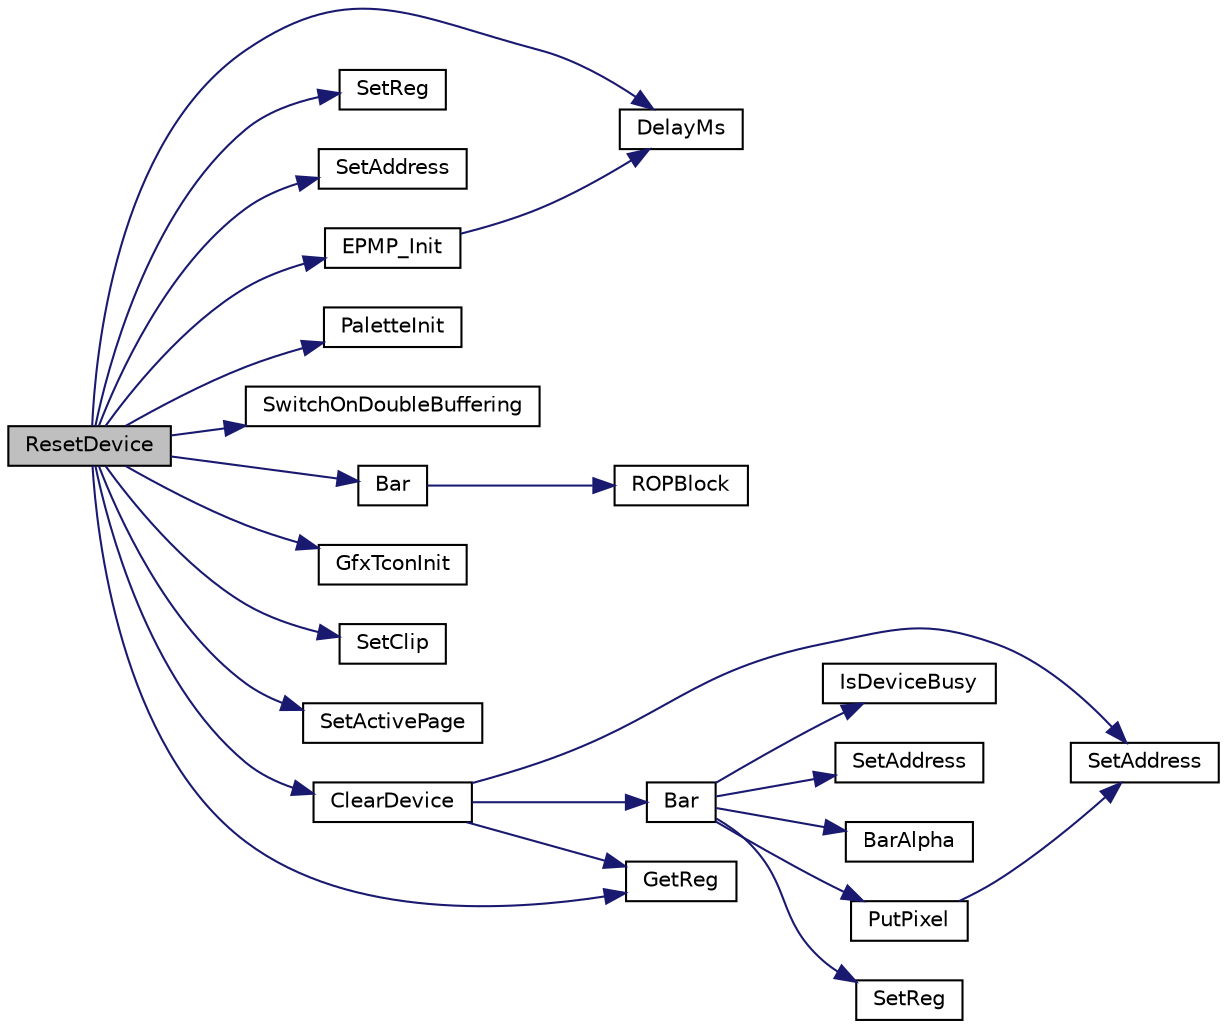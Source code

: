 digraph "ResetDevice"
{
  edge [fontname="Helvetica",fontsize="10",labelfontname="Helvetica",labelfontsize="10"];
  node [fontname="Helvetica",fontsize="10",shape=record];
  rankdir="LR";
  Node1 [label="ResetDevice",height=0.2,width=0.4,color="black", fillcolor="grey75", style="filled", fontcolor="black"];
  Node1 -> Node2 [color="midnightblue",fontsize="10",style="solid",fontname="Helvetica"];
  Node2 [label="DelayMs",height=0.2,width=0.4,color="black", fillcolor="white", style="filled",URL="$_time_delay_8c.html#ac0fb282a454001ee1813601dbb9f1bed"];
  Node1 -> Node3 [color="midnightblue",fontsize="10",style="solid",fontname="Helvetica"];
  Node3 [label="SetReg",height=0.2,width=0.4,color="black", fillcolor="white", style="filled",URL="$drv_t_f_t001_8c.html#a349f9778b4f39668cb7743d2f1d11571"];
  Node1 -> Node4 [color="midnightblue",fontsize="10",style="solid",fontname="Helvetica"];
  Node4 [label="SetAddress",height=0.2,width=0.4,color="black", fillcolor="white", style="filled",URL="$_h_i_t1270_8c.html#a4d5ae5111ae8940f60d4d66bc660a699"];
  Node1 -> Node5 [color="midnightblue",fontsize="10",style="solid",fontname="Helvetica"];
  Node5 [label="EPMP_Init",height=0.2,width=0.4,color="black", fillcolor="white", style="filled",URL="$mchp_gfx_drv_8c.html#a039996a4aec93b87a7c3ef75cc6789cd"];
  Node5 -> Node2 [color="midnightblue",fontsize="10",style="solid",fontname="Helvetica"];
  Node1 -> Node6 [color="midnightblue",fontsize="10",style="solid",fontname="Helvetica"];
  Node6 [label="PaletteInit",height=0.2,width=0.4,color="black", fillcolor="white", style="filled",URL="$mchp_gfx_drv_8c.html#a64b889b7401159bd67b55b407c0c1843"];
  Node1 -> Node7 [color="midnightblue",fontsize="10",style="solid",fontname="Helvetica"];
  Node7 [label="SwitchOnDoubleBuffering",height=0.2,width=0.4,color="black", fillcolor="white", style="filled",URL="$mchp_gfx_drv_8c.html#aa71c77c63ca0d089c6319ffb085a5c96"];
  Node1 -> Node8 [color="midnightblue",fontsize="10",style="solid",fontname="Helvetica"];
  Node8 [label="Bar",height=0.2,width=0.4,color="black", fillcolor="white", style="filled",URL="$mchp_gfx_drv_8c.html#a1127c70a0c39d3340abc25a4bd159c90"];
  Node8 -> Node9 [color="midnightblue",fontsize="10",style="solid",fontname="Helvetica"];
  Node9 [label="ROPBlock",height=0.2,width=0.4,color="black", fillcolor="white", style="filled",URL="$mchp_gfx_drv_8c.html#a0c6cf4c2bc9ef68c22b09f6ced12e887"];
  Node1 -> Node10 [color="midnightblue",fontsize="10",style="solid",fontname="Helvetica"];
  Node10 [label="GfxTconInit",height=0.2,width=0.4,color="black", fillcolor="white", style="filled",URL="$_t_c_o_n___h_x8238_8c.html#a55594178ce3956440d903de8c2c7d519"];
  Node1 -> Node11 [color="midnightblue",fontsize="10",style="solid",fontname="Helvetica"];
  Node11 [label="SetClip",height=0.2,width=0.4,color="black", fillcolor="white", style="filled",URL="$mchp_gfx_drv_8c.html#a0deff569455e2b978876f72085a6f467"];
  Node1 -> Node12 [color="midnightblue",fontsize="10",style="solid",fontname="Helvetica"];
  Node12 [label="SetActivePage",height=0.2,width=0.4,color="black", fillcolor="white", style="filled",URL="$mchp_gfx_l_c_c_8c.html#a9f5d38445eabc479104a965d95d8138e"];
  Node1 -> Node13 [color="midnightblue",fontsize="10",style="solid",fontname="Helvetica"];
  Node13 [label="ClearDevice",height=0.2,width=0.4,color="black", fillcolor="white", style="filled",URL="$_s_s_d1926_8c.html#ad3bd4e6feedcc976607bec82ac8368c2"];
  Node13 -> Node14 [color="midnightblue",fontsize="10",style="solid",fontname="Helvetica"];
  Node14 [label="SetAddress",height=0.2,width=0.4,color="black", fillcolor="white", style="filled",URL="$_s_s_d1926_8c.html#a4d5ae5111ae8940f60d4d66bc660a699"];
  Node13 -> Node15 [color="midnightblue",fontsize="10",style="solid",fontname="Helvetica"];
  Node15 [label="GetReg",height=0.2,width=0.4,color="black", fillcolor="white", style="filled",URL="$_s_s_d1926_8c.html#a1a899fc9cc82323f904a6adb092bdaf2"];
  Node13 -> Node16 [color="midnightblue",fontsize="10",style="solid",fontname="Helvetica"];
  Node16 [label="Bar",height=0.2,width=0.4,color="black", fillcolor="white", style="filled",URL="$_s_s_d1926_8c.html#a1127c70a0c39d3340abc25a4bd159c90"];
  Node16 -> Node17 [color="midnightblue",fontsize="10",style="solid",fontname="Helvetica"];
  Node17 [label="IsDeviceBusy",height=0.2,width=0.4,color="black", fillcolor="white", style="filled",URL="$drv_t_f_t001_8c.html#a0ff44afc8539dc2bfe7acc1fce987b5a"];
  Node16 -> Node18 [color="midnightblue",fontsize="10",style="solid",fontname="Helvetica"];
  Node18 [label="SetAddress",height=0.2,width=0.4,color="black", fillcolor="white", style="filled",URL="$drv_t_f_t002_8c.html#a9281d5cad6aa52650d4eba766210719d"];
  Node16 -> Node19 [color="midnightblue",fontsize="10",style="solid",fontname="Helvetica"];
  Node19 [label="BarAlpha",height=0.2,width=0.4,color="black", fillcolor="white", style="filled",URL="$_primitive_8h.html#af70ba3d32f4e979bd135ee8b9db5695d"];
  Node16 -> Node20 [color="midnightblue",fontsize="10",style="solid",fontname="Helvetica"];
  Node20 [label="PutPixel",height=0.2,width=0.4,color="black", fillcolor="white", style="filled",URL="$_s_s_d1926_8c.html#a6cfa4c1d70b95212032ceea31f84406b"];
  Node20 -> Node14 [color="midnightblue",fontsize="10",style="solid",fontname="Helvetica"];
  Node16 -> Node21 [color="midnightblue",fontsize="10",style="solid",fontname="Helvetica"];
  Node21 [label="SetReg",height=0.2,width=0.4,color="black", fillcolor="white", style="filled",URL="$_s_s_d1926_8c.html#a38312ac86c61d00839502387a478439f"];
  Node1 -> Node15 [color="midnightblue",fontsize="10",style="solid",fontname="Helvetica"];
}
